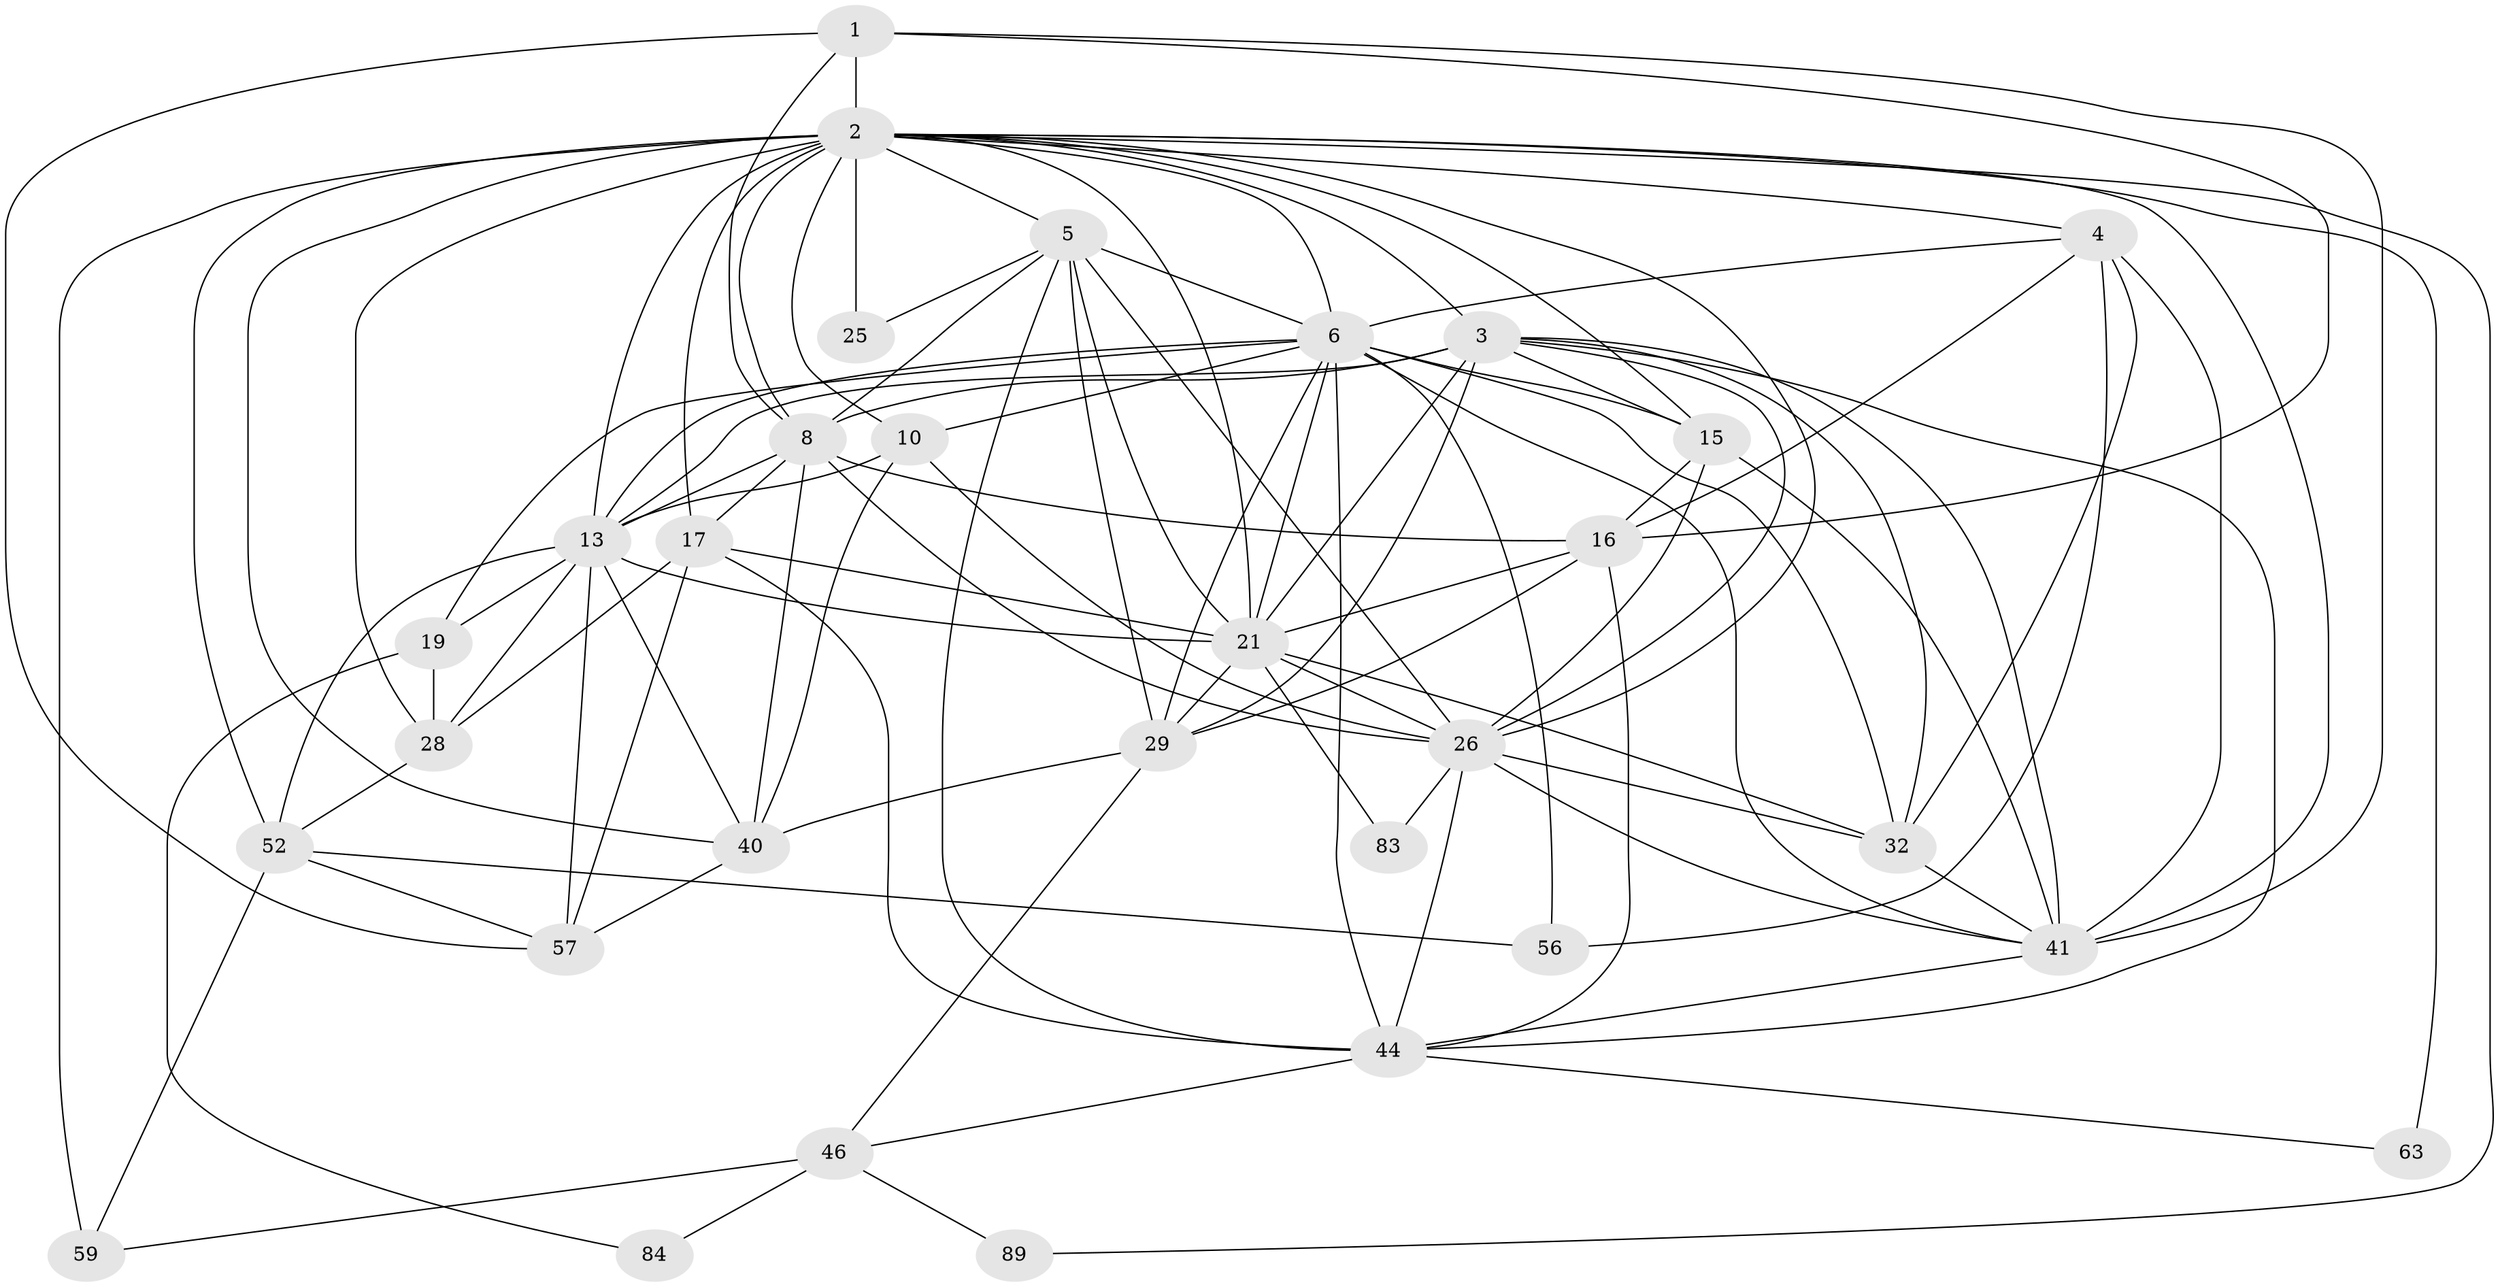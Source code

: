// original degree distribution, {4: 0.25, 8: 0.009615384615384616, 6: 0.08653846153846154, 3: 0.2692307692307692, 5: 0.17307692307692307, 2: 0.15384615384615385, 9: 0.009615384615384616, 7: 0.04807692307692308}
// Generated by graph-tools (version 1.1) at 2025/18/03/04/25 18:18:56]
// undirected, 31 vertices, 103 edges
graph export_dot {
graph [start="1"]
  node [color=gray90,style=filled];
  1 [super="+94+7"];
  2 [super="+85+81+11+9"];
  3 [super="+70+12+14"];
  4 [super="+73+47"];
  5 [super="+96+60+97"];
  6 [super="+20+34+61+31"];
  8 [super="+18+22"];
  10 [super="+48"];
  13 [super="+24+92+79+49"];
  15 [super="+43+69"];
  16 [super="+42"];
  17 [super="+30+66"];
  19 [super="+93"];
  21 [super="+35+50+72"];
  25;
  26 [super="+87+55"];
  28 [super="+99+67"];
  29 [super="+102+88+54"];
  32 [super="+33"];
  40 [super="+45"];
  41 [super="+64"];
  44 [super="+80+91"];
  46 [super="+95"];
  52 [super="+62"];
  56 [super="+100"];
  57;
  59 [super="+65"];
  63;
  83;
  84;
  89;
  1 -- 16 [weight=2];
  1 -- 41;
  1 -- 2 [weight=2];
  1 -- 57;
  1 -- 8;
  2 -- 63 [weight=2];
  2 -- 17 [weight=2];
  2 -- 5;
  2 -- 21 [weight=2];
  2 -- 28 [weight=2];
  2 -- 3;
  2 -- 4;
  2 -- 52 [weight=2];
  2 -- 89;
  2 -- 25;
  2 -- 15 [weight=2];
  2 -- 8 [weight=2];
  2 -- 40 [weight=2];
  2 -- 10;
  2 -- 13 [weight=2];
  2 -- 59 [weight=2];
  2 -- 6 [weight=2];
  2 -- 26;
  2 -- 41;
  3 -- 21;
  3 -- 29 [weight=2];
  3 -- 44;
  3 -- 15;
  3 -- 8 [weight=2];
  3 -- 26;
  3 -- 32;
  3 -- 13;
  3 -- 41;
  4 -- 16;
  4 -- 6;
  4 -- 41;
  4 -- 32;
  4 -- 56;
  5 -- 8;
  5 -- 25;
  5 -- 26 [weight=2];
  5 -- 21 [weight=2];
  5 -- 29;
  5 -- 44;
  5 -- 6;
  6 -- 32;
  6 -- 29 [weight=2];
  6 -- 56;
  6 -- 13;
  6 -- 44 [weight=2];
  6 -- 19;
  6 -- 21;
  6 -- 10;
  6 -- 15;
  6 -- 41;
  8 -- 16 [weight=3];
  8 -- 13;
  8 -- 40;
  8 -- 26;
  8 -- 17;
  10 -- 13;
  10 -- 40;
  10 -- 26;
  13 -- 40 [weight=2];
  13 -- 52;
  13 -- 19;
  13 -- 57;
  13 -- 28;
  13 -- 21;
  15 -- 41;
  15 -- 16;
  15 -- 26;
  16 -- 44;
  16 -- 21;
  16 -- 29;
  17 -- 21;
  17 -- 57;
  17 -- 28;
  17 -- 44;
  19 -- 84;
  19 -- 28 [weight=2];
  21 -- 32 [weight=2];
  21 -- 83;
  21 -- 26;
  21 -- 29;
  26 -- 32;
  26 -- 83;
  26 -- 44;
  26 -- 41;
  28 -- 52;
  29 -- 46;
  29 -- 40;
  32 -- 41;
  40 -- 57;
  41 -- 44;
  44 -- 63;
  44 -- 46;
  46 -- 84;
  46 -- 89;
  46 -- 59;
  52 -- 57;
  52 -- 59;
  52 -- 56;
}
